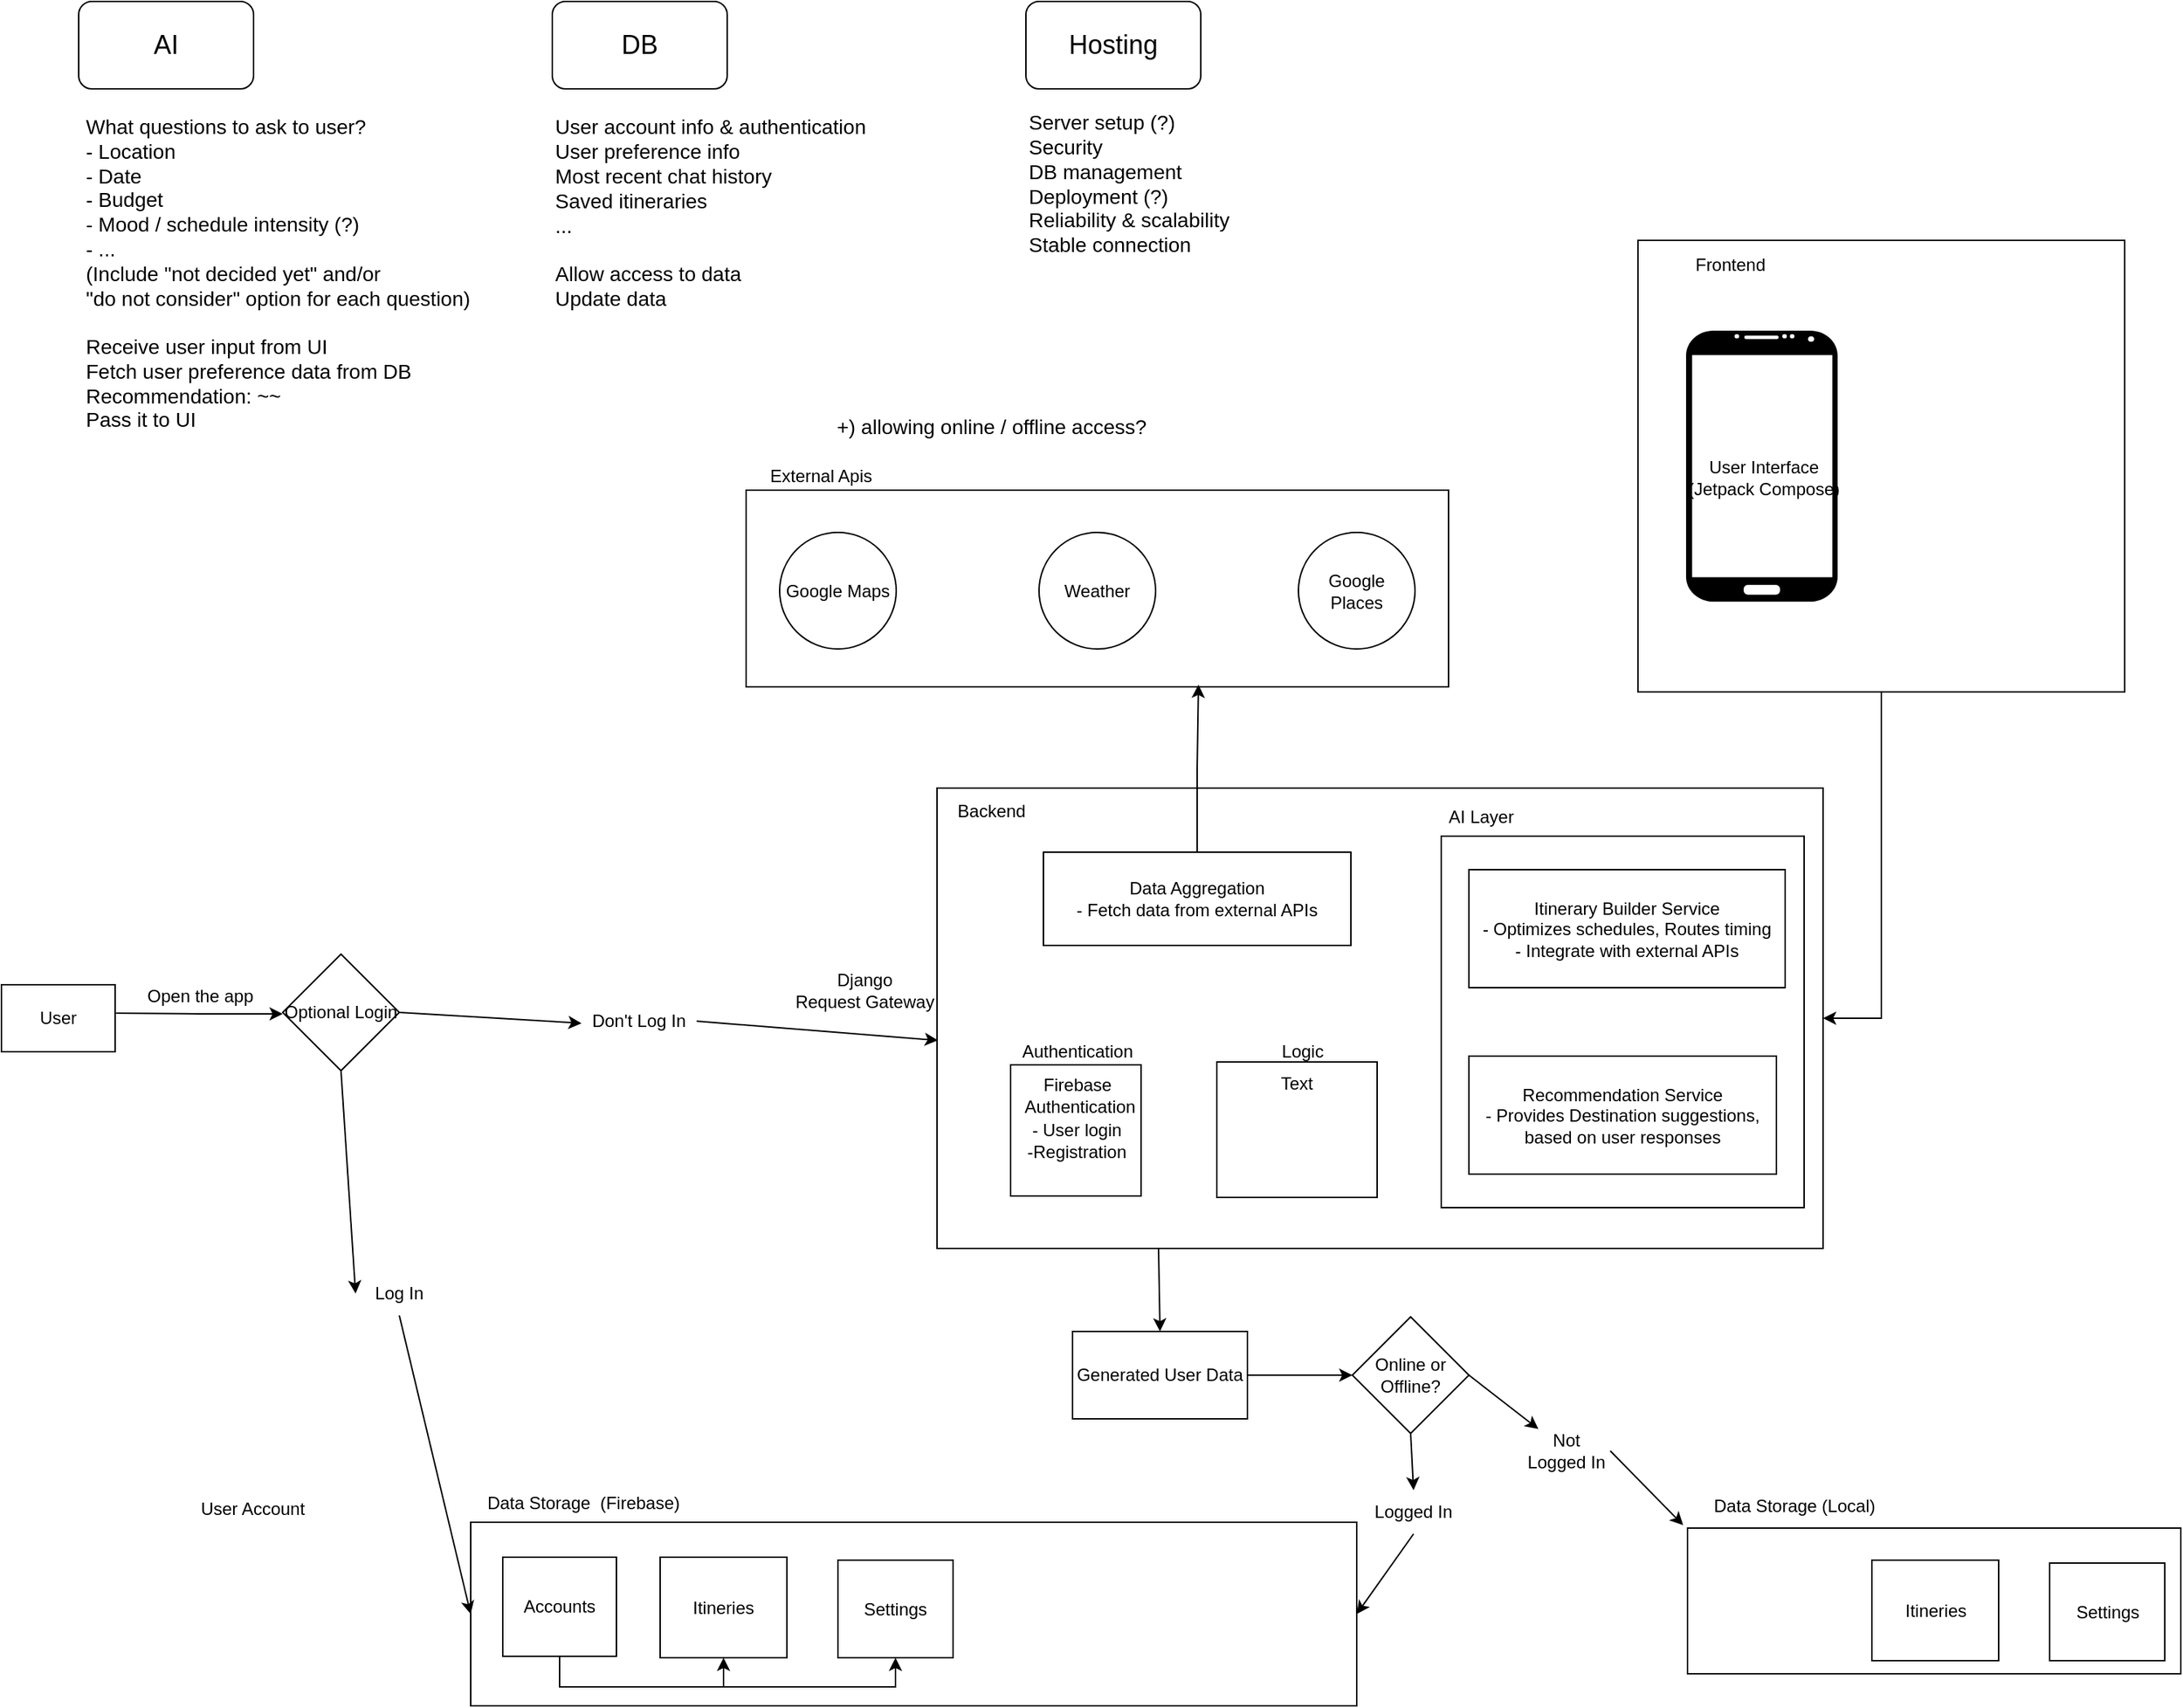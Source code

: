 <mxfile version="26.0.8">
  <diagram name="Page-1" id="YCGb1fXZHZs1NDQ-doLa">
    <mxGraphModel dx="2213" dy="911" grid="0" gridSize="10" guides="1" tooltips="1" connect="1" arrows="1" fold="1" page="1" pageScale="1" pageWidth="850" pageHeight="1100" math="0" shadow="0">
      <root>
        <mxCell id="0" />
        <mxCell id="1" parent="0" />
        <mxCell id="F6tcZEU1wLUHKEX0VQhd-23" value="" style="whiteSpace=wrap;html=1;" parent="1" vertex="1">
          <mxGeometry x="300" y="1062" width="608" height="126" as="geometry" />
        </mxCell>
        <mxCell id="F6tcZEU1wLUHKEX0VQhd-15" value="" style="rounded=0;whiteSpace=wrap;html=1;" parent="1" vertex="1">
          <mxGeometry x="1101" y="182" width="334" height="310" as="geometry" />
        </mxCell>
        <mxCell id="F6tcZEU1wLUHKEX0VQhd-31" value="" style="rounded=0;whiteSpace=wrap;html=1;" parent="1" vertex="1">
          <mxGeometry x="489" y="353.5" width="482" height="135" as="geometry" />
        </mxCell>
        <mxCell id="F6tcZEU1wLUHKEX0VQhd-19" style="edgeStyle=orthogonalEdgeStyle;rounded=0;orthogonalLoop=1;jettySize=auto;html=1;entryX=1;entryY=0.5;entryDx=0;entryDy=0;" parent="1" source="F6tcZEU1wLUHKEX0VQhd-15" edge="1" target="F6tcZEU1wLUHKEX0VQhd-20">
          <mxGeometry relative="1" as="geometry">
            <mxPoint x="1136" y="520" as="targetPoint" />
          </mxGeometry>
        </mxCell>
        <mxCell id="PQpsgTs7zhuVNot9rBAv-1" value="&lt;font style=&quot;font-size: 18px;&quot;&gt;AI&lt;/font&gt;" style="rounded=1;whiteSpace=wrap;html=1;" parent="1" vertex="1">
          <mxGeometry x="31" y="18" width="120" height="60" as="geometry" />
        </mxCell>
        <mxCell id="iJq4LKLFICn1WwAoMsjc-1" value="&lt;font style=&quot;font-size: 18px;&quot;&gt;DB&lt;/font&gt;" style="rounded=1;whiteSpace=wrap;html=1;" parent="1" vertex="1">
          <mxGeometry x="356" y="18" width="120" height="60" as="geometry" />
        </mxCell>
        <mxCell id="iJq4LKLFICn1WwAoMsjc-2" value="&lt;font style=&quot;font-size: 18px;&quot;&gt;Hosting&lt;/font&gt;" style="rounded=1;whiteSpace=wrap;html=1;" parent="1" vertex="1">
          <mxGeometry x="681" y="18" width="120" height="60" as="geometry" />
        </mxCell>
        <mxCell id="iJq4LKLFICn1WwAoMsjc-3" value="&lt;font style=&quot;font-size: 14px;&quot;&gt;What questions to ask to user?&lt;br&gt;- Location&lt;br&gt;- Date&lt;/font&gt;&lt;div&gt;&lt;font style=&quot;font-size: 14px;&quot;&gt;- Budget&lt;/font&gt;&lt;/div&gt;&lt;div&gt;&lt;font style=&quot;font-size: 14px;&quot;&gt;- Mood / schedule intensity (?)&lt;/font&gt;&lt;/div&gt;&lt;div&gt;&lt;font style=&quot;font-size: 14px;&quot;&gt;- ...&lt;/font&gt;&lt;/div&gt;&lt;div&gt;&lt;font style=&quot;font-size: 14px;&quot;&gt;(Include &quot;not decided yet&quot; and/or&lt;/font&gt;&lt;/div&gt;&lt;div&gt;&lt;font style=&quot;font-size: 14px;&quot;&gt;&quot;do not consider&quot; option for each question)&lt;/font&gt;&lt;/div&gt;&lt;div&gt;&lt;font style=&quot;font-size: 14px;&quot;&gt;&lt;br&gt;&lt;/font&gt;&lt;/div&gt;&lt;div&gt;&lt;span style=&quot;font-size: 14px;&quot;&gt;Receive user input from UI&lt;/span&gt;&lt;/div&gt;&lt;div&gt;&lt;span style=&quot;font-size: 14px;&quot;&gt;Fetch user preference data from DB&lt;/span&gt;&lt;/div&gt;&lt;div&gt;&lt;span style=&quot;font-size: 14px;&quot;&gt;Recommendation: ~~&lt;br&gt;Pass it to UI&lt;/span&gt;&lt;/div&gt;&lt;div&gt;&lt;span style=&quot;font-size: 14px;&quot;&gt;&lt;br&gt;&lt;/span&gt;&lt;/div&gt;" style="text;html=1;align=left;verticalAlign=middle;resizable=0;points=[];autosize=1;strokeColor=none;fillColor=none;rounded=1;" parent="1" vertex="1">
          <mxGeometry x="33.5" y="88" width="290" height="250" as="geometry" />
        </mxCell>
        <mxCell id="iJq4LKLFICn1WwAoMsjc-4" value="&lt;span style=&quot;font-size: 14px;&quot;&gt;User account info &amp;amp; authentication&lt;/span&gt;&lt;div&gt;&lt;span style=&quot;font-size: 14px;&quot;&gt;User preference info&lt;/span&gt;&lt;/div&gt;&lt;div&gt;&lt;span style=&quot;font-size: 14px;&quot;&gt;Most recent chat history&lt;/span&gt;&lt;/div&gt;&lt;div&gt;&lt;span style=&quot;font-size: 14px;&quot;&gt;Saved itineraries&lt;/span&gt;&lt;/div&gt;&lt;div&gt;&lt;span style=&quot;font-size: 14px;&quot;&gt;...&lt;/span&gt;&lt;/div&gt;&lt;div&gt;&lt;span style=&quot;font-size: 14px;&quot;&gt;&lt;br&gt;&lt;/span&gt;&lt;/div&gt;&lt;div&gt;&lt;span style=&quot;font-size: 14px;&quot;&gt;Allow access to data&lt;/span&gt;&lt;/div&gt;&lt;div&gt;&lt;span style=&quot;font-size: 14px;&quot;&gt;Update data&lt;/span&gt;&lt;/div&gt;" style="text;html=1;align=left;verticalAlign=middle;whiteSpace=wrap;rounded=1;" parent="1" vertex="1">
          <mxGeometry x="356" y="98" width="225" height="130" as="geometry" />
        </mxCell>
        <mxCell id="iJq4LKLFICn1WwAoMsjc-5" value="&lt;font style=&quot;font-size: 14px;&quot;&gt;Server setup (?)&lt;/font&gt;&lt;div&gt;&lt;font style=&quot;font-size: 14px;&quot;&gt;Security&lt;/font&gt;&lt;/div&gt;&lt;div&gt;&lt;font style=&quot;font-size: 14px;&quot;&gt;DB management&lt;/font&gt;&lt;/div&gt;&lt;div&gt;&lt;font style=&quot;font-size: 14px;&quot;&gt;Deployment (?)&lt;/font&gt;&lt;/div&gt;&lt;div&gt;&lt;font style=&quot;font-size: 14px;&quot;&gt;Reliability &amp;amp; scalability&lt;/font&gt;&lt;/div&gt;&lt;div&gt;&lt;span style=&quot;font-size: 14px;&quot;&gt;Stable connection&lt;/span&gt;&lt;/div&gt;" style="text;html=1;align=left;verticalAlign=middle;resizable=0;points=[];autosize=1;strokeColor=none;fillColor=none;rounded=1;" parent="1" vertex="1">
          <mxGeometry x="681" y="88" width="160" height="110" as="geometry" />
        </mxCell>
        <mxCell id="iJq4LKLFICn1WwAoMsjc-7" value="&lt;font style=&quot;font-size: 14px;&quot;&gt;+) allowing online / offline access?&lt;/font&gt;" style="text;html=1;align=center;verticalAlign=middle;resizable=0;points=[];autosize=1;strokeColor=none;fillColor=none;rounded=1;" parent="1" vertex="1">
          <mxGeometry x="537" y="295" width="240" height="30" as="geometry" />
        </mxCell>
        <mxCell id="F6tcZEU1wLUHKEX0VQhd-3" style="edgeStyle=orthogonalEdgeStyle;rounded=1;orthogonalLoop=1;jettySize=auto;html=1;exitX=1.015;exitY=0.365;exitDx=0;exitDy=0;exitPerimeter=0;" parent="1" edge="1">
          <mxGeometry relative="1" as="geometry">
            <mxPoint x="171" y="713" as="targetPoint" />
            <mxPoint x="56.675" y="712.49" as="sourcePoint" />
          </mxGeometry>
        </mxCell>
        <mxCell id="F6tcZEU1wLUHKEX0VQhd-8" value="Frontend" style="text;html=1;align=center;verticalAlign=middle;resizable=0;points=[];autosize=1;strokeColor=none;fillColor=none;" parent="1" vertex="1">
          <mxGeometry x="1130" y="186" width="67" height="26" as="geometry" />
        </mxCell>
        <mxCell id="F6tcZEU1wLUHKEX0VQhd-17" value="" style="verticalLabelPosition=bottom;verticalAlign=top;html=1;shadow=0;dashed=0;strokeWidth=1;shape=mxgraph.android.phone2;strokeColor=none;fillStyle=auto;fillColor=light-dark(default, #ffffff);gradientColor=light-dark(#000000,#FFFFFF);gradientDirection=radial;" parent="1" vertex="1">
          <mxGeometry x="1134" y="244" width="104" height="186" as="geometry" />
        </mxCell>
        <mxCell id="F6tcZEU1wLUHKEX0VQhd-20" value="" style="whiteSpace=wrap;html=1;" parent="1" vertex="1">
          <mxGeometry x="620" y="558" width="608" height="316" as="geometry" />
        </mxCell>
        <mxCell id="F6tcZEU1wLUHKEX0VQhd-21" value="Backend" style="text;html=1;align=center;verticalAlign=middle;resizable=0;points=[];autosize=1;strokeColor=none;fillColor=none;" parent="1" vertex="1">
          <mxGeometry x="624" y="561" width="66" height="26" as="geometry" />
        </mxCell>
        <mxCell id="F6tcZEU1wLUHKEX0VQhd-22" value="&lt;div&gt;Data Storage&amp;nbsp; (Firebase)&lt;/div&gt;" style="text;html=1;align=center;verticalAlign=middle;resizable=0;points=[];autosize=1;strokeColor=none;fillColor=none;" parent="1" vertex="1">
          <mxGeometry x="300" y="1036" width="153" height="26" as="geometry" />
        </mxCell>
        <mxCell id="F6tcZEU1wLUHKEX0VQhd-24" value="User" style="whiteSpace=wrap;html=1;" parent="1" vertex="1">
          <mxGeometry x="-22" y="693" width="78" height="46" as="geometry" />
        </mxCell>
        <mxCell id="F6tcZEU1wLUHKEX0VQhd-26" value="Open the app" style="text;html=1;align=center;verticalAlign=middle;resizable=0;points=[];autosize=1;strokeColor=none;fillColor=none;" parent="1" vertex="1">
          <mxGeometry x="68" y="688" width="91" height="26" as="geometry" />
        </mxCell>
        <mxCell id="F6tcZEU1wLUHKEX0VQhd-28" value="User Account" style="text;html=1;align=center;verticalAlign=middle;resizable=0;points=[];autosize=1;strokeColor=none;fillColor=none;" parent="1" vertex="1">
          <mxGeometry x="104" y="1040" width="91" height="26" as="geometry" />
        </mxCell>
        <mxCell id="F6tcZEU1wLUHKEX0VQhd-30" value="User Interface&lt;br&gt;(Jetpack Compose)" style="text;html=1;align=center;verticalAlign=middle;resizable=0;points=[];autosize=1;strokeColor=none;fillColor=none;" parent="1" vertex="1">
          <mxGeometry x="1125.5" y="324" width="122" height="41" as="geometry" />
        </mxCell>
        <mxCell id="F6tcZEU1wLUHKEX0VQhd-32" value="External Apis" style="text;html=1;align=center;verticalAlign=middle;resizable=0;points=[];autosize=1;strokeColor=none;fillColor=none;" parent="1" vertex="1">
          <mxGeometry x="495" y="331" width="89" height="26" as="geometry" />
        </mxCell>
        <mxCell id="F6tcZEU1wLUHKEX0VQhd-33" style="edgeStyle=orthogonalEdgeStyle;rounded=0;orthogonalLoop=1;jettySize=auto;html=1;exitX=0.5;exitY=0;exitDx=0;exitDy=0;entryX=0.644;entryY=0.989;entryDx=0;entryDy=0;entryPerimeter=0;" parent="1" source="F6tcZEU1wLUHKEX0VQhd-57" target="F6tcZEU1wLUHKEX0VQhd-31" edge="1">
          <mxGeometry relative="1" as="geometry" />
        </mxCell>
        <mxCell id="F6tcZEU1wLUHKEX0VQhd-35" value="Google Maps" style="ellipse;whiteSpace=wrap;html=1;" parent="1" vertex="1">
          <mxGeometry x="512" y="382.5" width="80" height="80" as="geometry" />
        </mxCell>
        <mxCell id="F6tcZEU1wLUHKEX0VQhd-36" value="Weather" style="ellipse;whiteSpace=wrap;html=1;" parent="1" vertex="1">
          <mxGeometry x="690" y="382.5" width="80" height="80" as="geometry" />
        </mxCell>
        <mxCell id="F6tcZEU1wLUHKEX0VQhd-48" style="edgeStyle=orthogonalEdgeStyle;rounded=0;orthogonalLoop=1;jettySize=auto;html=1;exitX=0.5;exitY=1;exitDx=0;exitDy=0;entryX=0.5;entryY=1;entryDx=0;entryDy=0;" parent="1" source="F6tcZEU1wLUHKEX0VQhd-41" target="F6tcZEU1wLUHKEX0VQhd-44" edge="1">
          <mxGeometry relative="1" as="geometry" />
        </mxCell>
        <mxCell id="F6tcZEU1wLUHKEX0VQhd-49" style="edgeStyle=orthogonalEdgeStyle;rounded=0;orthogonalLoop=1;jettySize=auto;html=1;exitX=0.5;exitY=1;exitDx=0;exitDy=0;entryX=0.5;entryY=1;entryDx=0;entryDy=0;" parent="1" source="F6tcZEU1wLUHKEX0VQhd-41" target="F6tcZEU1wLUHKEX0VQhd-47" edge="1">
          <mxGeometry relative="1" as="geometry" />
        </mxCell>
        <mxCell id="F6tcZEU1wLUHKEX0VQhd-41" value="Accounts" style="whiteSpace=wrap;html=1;" parent="1" vertex="1">
          <mxGeometry x="322" y="1086" width="78" height="68" as="geometry" />
        </mxCell>
        <mxCell id="F6tcZEU1wLUHKEX0VQhd-44" value="Itineries" style="whiteSpace=wrap;html=1;" parent="1" vertex="1">
          <mxGeometry x="430" y="1086" width="87" height="69" as="geometry" />
        </mxCell>
        <mxCell id="F6tcZEU1wLUHKEX0VQhd-45" value="Generated User Data" style="whiteSpace=wrap;html=1;" parent="1" vertex="1">
          <mxGeometry x="713" y="931" width="120" height="60" as="geometry" />
        </mxCell>
        <mxCell id="F6tcZEU1wLUHKEX0VQhd-47" value="Settings" style="whiteSpace=wrap;html=1;" parent="1" vertex="1">
          <mxGeometry x="552" y="1088" width="79" height="67" as="geometry" />
        </mxCell>
        <mxCell id="F6tcZEU1wLUHKEX0VQhd-50" value="&lt;div&gt;Django&lt;/div&gt;&lt;div&gt;Request Gateway&lt;br&gt;&lt;/div&gt;" style="text;html=1;align=center;verticalAlign=middle;resizable=0;points=[];autosize=1;strokeColor=none;fillColor=none;" parent="1" vertex="1">
          <mxGeometry x="512" y="676" width="115" height="41" as="geometry" />
        </mxCell>
        <mxCell id="F6tcZEU1wLUHKEX0VQhd-52" value="&lt;div&gt;&lt;br&gt;&lt;/div&gt;&lt;div&gt;- User login&lt;/div&gt;&lt;div&gt;-Registration&lt;br&gt;&lt;/div&gt;" style="rounded=0;whiteSpace=wrap;html=1;" parent="1" vertex="1">
          <mxGeometry x="670.5" y="748" width="89.5" height="90" as="geometry" />
        </mxCell>
        <mxCell id="F6tcZEU1wLUHKEX0VQhd-53" value="Firebase&lt;br&gt;&amp;nbsp;Authentication" style="text;html=1;align=center;verticalAlign=middle;resizable=0;points=[];autosize=1;strokeColor=none;fillColor=none;" parent="1" vertex="1">
          <mxGeometry x="667.5" y="748" width="97" height="41" as="geometry" />
        </mxCell>
        <mxCell id="F6tcZEU1wLUHKEX0VQhd-54" value="Authentication" style="text;html=1;align=center;verticalAlign=middle;resizable=0;points=[];autosize=1;strokeColor=none;fillColor=none;" parent="1" vertex="1">
          <mxGeometry x="668.5" y="726" width="95" height="26" as="geometry" />
        </mxCell>
        <mxCell id="F6tcZEU1wLUHKEX0VQhd-55" value="&lt;div&gt;Itinerary Builder Service&lt;/div&gt;&lt;div&gt;- Optimizes schedules, Routes timing&lt;br&gt;&lt;/div&gt;&lt;div&gt;- Integrate with external APIs&lt;br&gt;&lt;/div&gt;" style="whiteSpace=wrap;html=1;" parent="1" vertex="1">
          <mxGeometry x="985" y="614" width="217" height="81" as="geometry" />
        </mxCell>
        <mxCell id="F6tcZEU1wLUHKEX0VQhd-56" value="&lt;div&gt;Recommendation Service&lt;/div&gt;&lt;div&gt;- Provides Destination suggestions, based on user responses&lt;/div&gt;" style="whiteSpace=wrap;html=1;" parent="1" vertex="1">
          <mxGeometry x="985" y="742" width="211" height="81" as="geometry" />
        </mxCell>
        <mxCell id="F6tcZEU1wLUHKEX0VQhd-57" value="&lt;div&gt;Data Aggregation&lt;/div&gt;&lt;div&gt;- Fetch data from external APIs&lt;br&gt;&lt;/div&gt;" style="whiteSpace=wrap;html=1;" parent="1" vertex="1">
          <mxGeometry x="693" y="602" width="211" height="64" as="geometry" />
        </mxCell>
        <mxCell id="F6tcZEU1wLUHKEX0VQhd-58" value="Google Places" style="ellipse;whiteSpace=wrap;html=1;" parent="1" vertex="1">
          <mxGeometry x="868" y="382.5" width="80" height="80" as="geometry" />
        </mxCell>
        <mxCell id="F6tcZEU1wLUHKEX0VQhd-59" value="" style="whiteSpace=wrap;html=1;fillColor=none;strokeColor=light-dark(#000000,#0000CC);" parent="1" vertex="1">
          <mxGeometry x="966" y="591" width="249" height="255" as="geometry" />
        </mxCell>
        <mxCell id="F6tcZEU1wLUHKEX0VQhd-60" value="&lt;span style=&quot;color: light-dark(rgb(0, 0, 0), rgb(0, 0, 204));&quot;&gt;AI Layer&lt;br&gt;&lt;/span&gt;" style="text;html=1;align=center;verticalAlign=middle;resizable=0;points=[];autosize=1;strokeColor=none;fillColor=none;" parent="1" vertex="1">
          <mxGeometry x="962" y="565" width="61" height="26" as="geometry" />
        </mxCell>
        <mxCell id="-O7Q9c80gEYb_Deh_tuQ-1" value="" style="endArrow=classic;html=1;rounded=0;exitX=0.25;exitY=1;exitDx=0;exitDy=0;entryX=0.5;entryY=0;entryDx=0;entryDy=0;" edge="1" parent="1" source="F6tcZEU1wLUHKEX0VQhd-20" target="F6tcZEU1wLUHKEX0VQhd-45">
          <mxGeometry width="50" height="50" relative="1" as="geometry">
            <mxPoint x="558" y="998" as="sourcePoint" />
            <mxPoint x="608" y="948" as="targetPoint" />
          </mxGeometry>
        </mxCell>
        <mxCell id="-O7Q9c80gEYb_Deh_tuQ-2" value="Online or Offline?" style="rhombus;whiteSpace=wrap;html=1;" vertex="1" parent="1">
          <mxGeometry x="905" y="921" width="80" height="80" as="geometry" />
        </mxCell>
        <mxCell id="-O7Q9c80gEYb_Deh_tuQ-4" value="" style="endArrow=classic;html=1;rounded=0;entryX=0;entryY=0.5;entryDx=0;entryDy=0;exitX=1;exitY=0.5;exitDx=0;exitDy=0;" edge="1" parent="1" source="F6tcZEU1wLUHKEX0VQhd-45" target="-O7Q9c80gEYb_Deh_tuQ-2">
          <mxGeometry width="50" height="50" relative="1" as="geometry">
            <mxPoint x="848" y="1031" as="sourcePoint" />
            <mxPoint x="724" y="928" as="targetPoint" />
          </mxGeometry>
        </mxCell>
        <mxCell id="-O7Q9c80gEYb_Deh_tuQ-6" value="" style="endArrow=classic;html=1;rounded=0;exitX=0.5;exitY=1;exitDx=0;exitDy=0;entryX=1;entryY=0.5;entryDx=0;entryDy=0;" edge="1" parent="1" source="-O7Q9c80gEYb_Deh_tuQ-7" target="F6tcZEU1wLUHKEX0VQhd-23">
          <mxGeometry width="50" height="50" relative="1" as="geometry">
            <mxPoint x="621" y="1001" as="sourcePoint" />
            <mxPoint x="620" y="1063" as="targetPoint" />
          </mxGeometry>
        </mxCell>
        <mxCell id="-O7Q9c80gEYb_Deh_tuQ-9" value="" style="whiteSpace=wrap;html=1;" vertex="1" parent="1">
          <mxGeometry x="1135" y="1066" width="338.5" height="100" as="geometry" />
        </mxCell>
        <mxCell id="-O7Q9c80gEYb_Deh_tuQ-10" value="&lt;div&gt;Data Storage (Local)&lt;/div&gt;" style="text;html=1;align=center;verticalAlign=middle;resizable=0;points=[];autosize=1;strokeColor=none;fillColor=none;" vertex="1" parent="1">
          <mxGeometry x="1143.5" y="1038" width="129" height="26" as="geometry" />
        </mxCell>
        <mxCell id="-O7Q9c80gEYb_Deh_tuQ-14" value="Itineries" style="whiteSpace=wrap;html=1;" vertex="1" parent="1">
          <mxGeometry x="1261.5" y="1088" width="87" height="69" as="geometry" />
        </mxCell>
        <mxCell id="-O7Q9c80gEYb_Deh_tuQ-15" value="Settings" style="whiteSpace=wrap;html=1;" vertex="1" parent="1">
          <mxGeometry x="1383.5" y="1090" width="79" height="67" as="geometry" />
        </mxCell>
        <mxCell id="-O7Q9c80gEYb_Deh_tuQ-20" value="" style="endArrow=classic;html=1;rounded=0;exitX=0.5;exitY=1;exitDx=0;exitDy=0;entryX=0.5;entryY=0;entryDx=0;entryDy=0;" edge="1" parent="1" source="-O7Q9c80gEYb_Deh_tuQ-2" target="-O7Q9c80gEYb_Deh_tuQ-7">
          <mxGeometry width="50" height="50" relative="1" as="geometry">
            <mxPoint x="945" y="1001" as="sourcePoint" />
            <mxPoint x="908" y="1125" as="targetPoint" />
          </mxGeometry>
        </mxCell>
        <mxCell id="-O7Q9c80gEYb_Deh_tuQ-7" value="Logged In" style="text;html=1;align=center;verticalAlign=middle;whiteSpace=wrap;rounded=0;" vertex="1" parent="1">
          <mxGeometry x="917" y="1040" width="60" height="30" as="geometry" />
        </mxCell>
        <mxCell id="-O7Q9c80gEYb_Deh_tuQ-22" value="" style="endArrow=classic;html=1;rounded=0;exitX=1;exitY=0.5;exitDx=0;exitDy=0;" edge="1" parent="1" source="-O7Q9c80gEYb_Deh_tuQ-24">
          <mxGeometry width="50" height="50" relative="1" as="geometry">
            <mxPoint x="878" y="1012" as="sourcePoint" />
            <mxPoint x="1132" y="1064" as="targetPoint" />
          </mxGeometry>
        </mxCell>
        <mxCell id="-O7Q9c80gEYb_Deh_tuQ-23" value="" style="endArrow=classic;html=1;rounded=0;exitX=1;exitY=0.5;exitDx=0;exitDy=0;" edge="1" parent="1" source="-O7Q9c80gEYb_Deh_tuQ-2" target="-O7Q9c80gEYb_Deh_tuQ-24">
          <mxGeometry width="50" height="50" relative="1" as="geometry">
            <mxPoint x="985" y="961" as="sourcePoint" />
            <mxPoint x="1132" y="1064" as="targetPoint" />
          </mxGeometry>
        </mxCell>
        <mxCell id="-O7Q9c80gEYb_Deh_tuQ-24" value="Not Logged In" style="text;html=1;align=center;verticalAlign=middle;whiteSpace=wrap;rounded=0;" vertex="1" parent="1">
          <mxGeometry x="1022" y="998" width="60" height="30" as="geometry" />
        </mxCell>
        <mxCell id="-O7Q9c80gEYb_Deh_tuQ-25" value="Optional Login" style="rhombus;whiteSpace=wrap;html=1;" vertex="1" parent="1">
          <mxGeometry x="171" y="672" width="80" height="80" as="geometry" />
        </mxCell>
        <mxCell id="-O7Q9c80gEYb_Deh_tuQ-27" value="" style="endArrow=classic;html=1;rounded=0;exitX=0.5;exitY=1;exitDx=0;exitDy=0;entryX=0;entryY=0.5;entryDx=0;entryDy=0;" edge="1" parent="1" source="-O7Q9c80gEYb_Deh_tuQ-29" target="F6tcZEU1wLUHKEX0VQhd-23">
          <mxGeometry width="50" height="50" relative="1" as="geometry">
            <mxPoint x="206" y="798" as="sourcePoint" />
            <mxPoint x="256" y="748" as="targetPoint" />
          </mxGeometry>
        </mxCell>
        <mxCell id="-O7Q9c80gEYb_Deh_tuQ-28" value="" style="endArrow=classic;html=1;rounded=0;exitX=0.5;exitY=1;exitDx=0;exitDy=0;entryX=0;entryY=0.5;entryDx=0;entryDy=0;" edge="1" parent="1" source="-O7Q9c80gEYb_Deh_tuQ-25" target="-O7Q9c80gEYb_Deh_tuQ-29">
          <mxGeometry width="50" height="50" relative="1" as="geometry">
            <mxPoint x="211" y="752" as="sourcePoint" />
            <mxPoint x="300" y="1125" as="targetPoint" />
          </mxGeometry>
        </mxCell>
        <mxCell id="-O7Q9c80gEYb_Deh_tuQ-29" value="Log In" style="text;html=1;align=center;verticalAlign=middle;whiteSpace=wrap;rounded=0;" vertex="1" parent="1">
          <mxGeometry x="221" y="890" width="60" height="30" as="geometry" />
        </mxCell>
        <mxCell id="-O7Q9c80gEYb_Deh_tuQ-30" value="" style="endArrow=classic;html=1;rounded=0;exitX=1;exitY=0.5;exitDx=0;exitDy=0;entryX=0.001;entryY=0.548;entryDx=0;entryDy=0;entryPerimeter=0;" edge="1" parent="1" source="-O7Q9c80gEYb_Deh_tuQ-32" target="F6tcZEU1wLUHKEX0VQhd-20">
          <mxGeometry width="50" height="50" relative="1" as="geometry">
            <mxPoint x="248" y="752" as="sourcePoint" />
            <mxPoint x="298" y="702" as="targetPoint" />
          </mxGeometry>
        </mxCell>
        <mxCell id="-O7Q9c80gEYb_Deh_tuQ-31" value="" style="endArrow=classic;html=1;rounded=0;exitX=1;exitY=0.5;exitDx=0;exitDy=0;entryX=0.001;entryY=0.548;entryDx=0;entryDy=0;entryPerimeter=0;" edge="1" parent="1" source="-O7Q9c80gEYb_Deh_tuQ-25" target="-O7Q9c80gEYb_Deh_tuQ-32">
          <mxGeometry width="50" height="50" relative="1" as="geometry">
            <mxPoint x="251" y="712" as="sourcePoint" />
            <mxPoint x="621" y="731" as="targetPoint" />
          </mxGeometry>
        </mxCell>
        <mxCell id="-O7Q9c80gEYb_Deh_tuQ-32" value="Don&#39;t Log In" style="text;html=1;align=center;verticalAlign=middle;whiteSpace=wrap;rounded=0;" vertex="1" parent="1">
          <mxGeometry x="376" y="703" width="79" height="30" as="geometry" />
        </mxCell>
        <mxCell id="-O7Q9c80gEYb_Deh_tuQ-33" value="" style="rounded=0;whiteSpace=wrap;html=1;" vertex="1" parent="1">
          <mxGeometry x="812" y="746" width="110" height="93" as="geometry" />
        </mxCell>
        <mxCell id="-O7Q9c80gEYb_Deh_tuQ-34" value="Logic" style="text;html=1;align=center;verticalAlign=middle;whiteSpace=wrap;rounded=0;" vertex="1" parent="1">
          <mxGeometry x="841" y="724" width="60" height="30" as="geometry" />
        </mxCell>
        <mxCell id="-O7Q9c80gEYb_Deh_tuQ-35" value="Text" style="text;html=1;align=center;verticalAlign=middle;whiteSpace=wrap;rounded=0;" vertex="1" parent="1">
          <mxGeometry x="837" y="746" width="60" height="30" as="geometry" />
        </mxCell>
      </root>
    </mxGraphModel>
  </diagram>
</mxfile>
